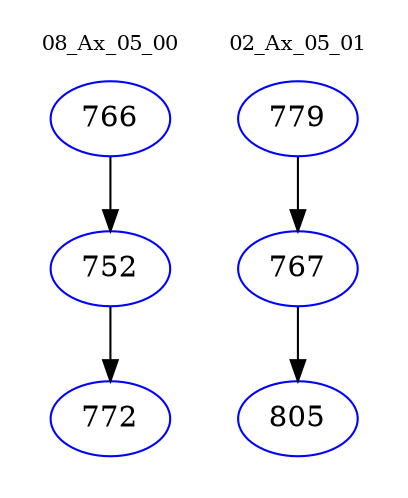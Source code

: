 digraph{
subgraph cluster_0 {
color = white
label = "08_Ax_05_00";
fontsize=10;
T0_766 [label="766", color="blue"]
T0_766 -> T0_752 [color="black"]
T0_752 [label="752", color="blue"]
T0_752 -> T0_772 [color="black"]
T0_772 [label="772", color="blue"]
}
subgraph cluster_1 {
color = white
label = "02_Ax_05_01";
fontsize=10;
T1_779 [label="779", color="blue"]
T1_779 -> T1_767 [color="black"]
T1_767 [label="767", color="blue"]
T1_767 -> T1_805 [color="black"]
T1_805 [label="805", color="blue"]
}
}
